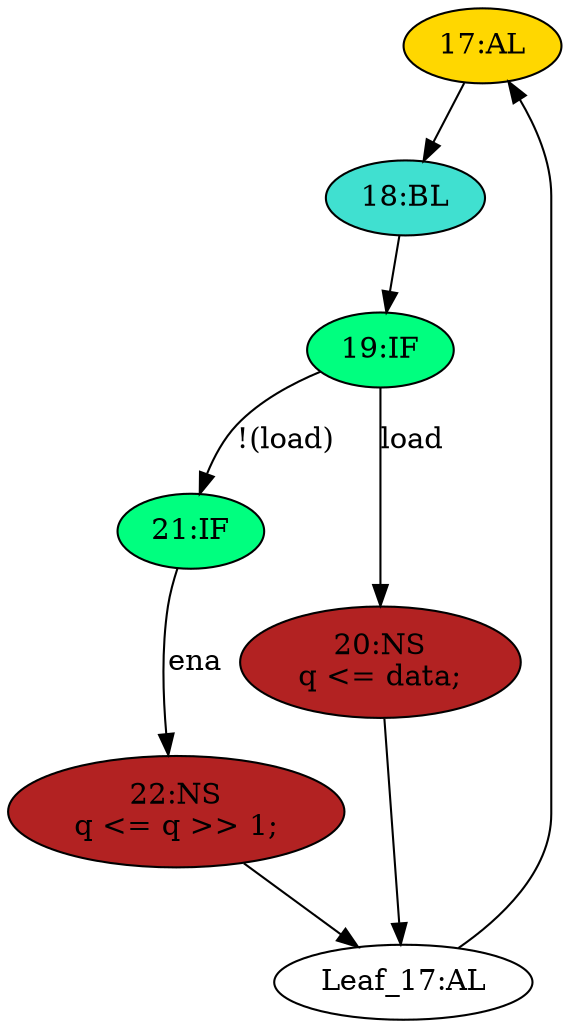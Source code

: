 strict digraph "compose( ,  )" {
	node [label="\N"];
	"17:AL"	[ast="<pyverilog.vparser.ast.Always object at 0x7f9588b371d0>",
		clk_sens=True,
		fillcolor=gold,
		label="17:AL",
		sens="['clk']",
		statements="[]",
		style=filled,
		typ=Always,
		use_var="['load', 'ena', 'data', 'q']"];
	"18:BL"	[ast="<pyverilog.vparser.ast.Block object at 0x7f9588bb50d0>",
		fillcolor=turquoise,
		label="18:BL",
		statements="[]",
		style=filled,
		typ=Block];
	"17:AL" -> "18:BL"	[cond="[]",
		lineno=None];
	"19:IF"	[ast="<pyverilog.vparser.ast.IfStatement object at 0x7f9588b23e10>",
		fillcolor=springgreen,
		label="19:IF",
		statements="[]",
		style=filled,
		typ=IfStatement];
	"21:IF"	[ast="<pyverilog.vparser.ast.IfStatement object at 0x7f9588ace290>",
		fillcolor=springgreen,
		label="21:IF",
		statements="[]",
		style=filled,
		typ=IfStatement];
	"19:IF" -> "21:IF"	[cond="['load']",
		label="!(load)",
		lineno=19];
	"20:NS"	[ast="<pyverilog.vparser.ast.NonblockingSubstitution object at 0x7f9588b23610>",
		fillcolor=firebrick,
		label="20:NS
q <= data;",
		statements="[<pyverilog.vparser.ast.NonblockingSubstitution object at 0x7f9588b23610>]",
		style=filled,
		typ=NonblockingSubstitution];
	"19:IF" -> "20:NS"	[cond="['load']",
		label=load,
		lineno=19];
	"22:NS"	[ast="<pyverilog.vparser.ast.NonblockingSubstitution object at 0x7f9588b31450>",
		fillcolor=firebrick,
		label="22:NS
q <= q >> 1;",
		statements="[<pyverilog.vparser.ast.NonblockingSubstitution object at 0x7f9588b31450>]",
		style=filled,
		typ=NonblockingSubstitution];
	"21:IF" -> "22:NS"	[cond="['ena']",
		label=ena,
		lineno=21];
	"18:BL" -> "19:IF"	[cond="[]",
		lineno=None];
	"Leaf_17:AL"	[def_var="['q']",
		label="Leaf_17:AL"];
	"22:NS" -> "Leaf_17:AL"	[cond="[]",
		lineno=None];
	"20:NS" -> "Leaf_17:AL"	[cond="[]",
		lineno=None];
	"Leaf_17:AL" -> "17:AL";
}
